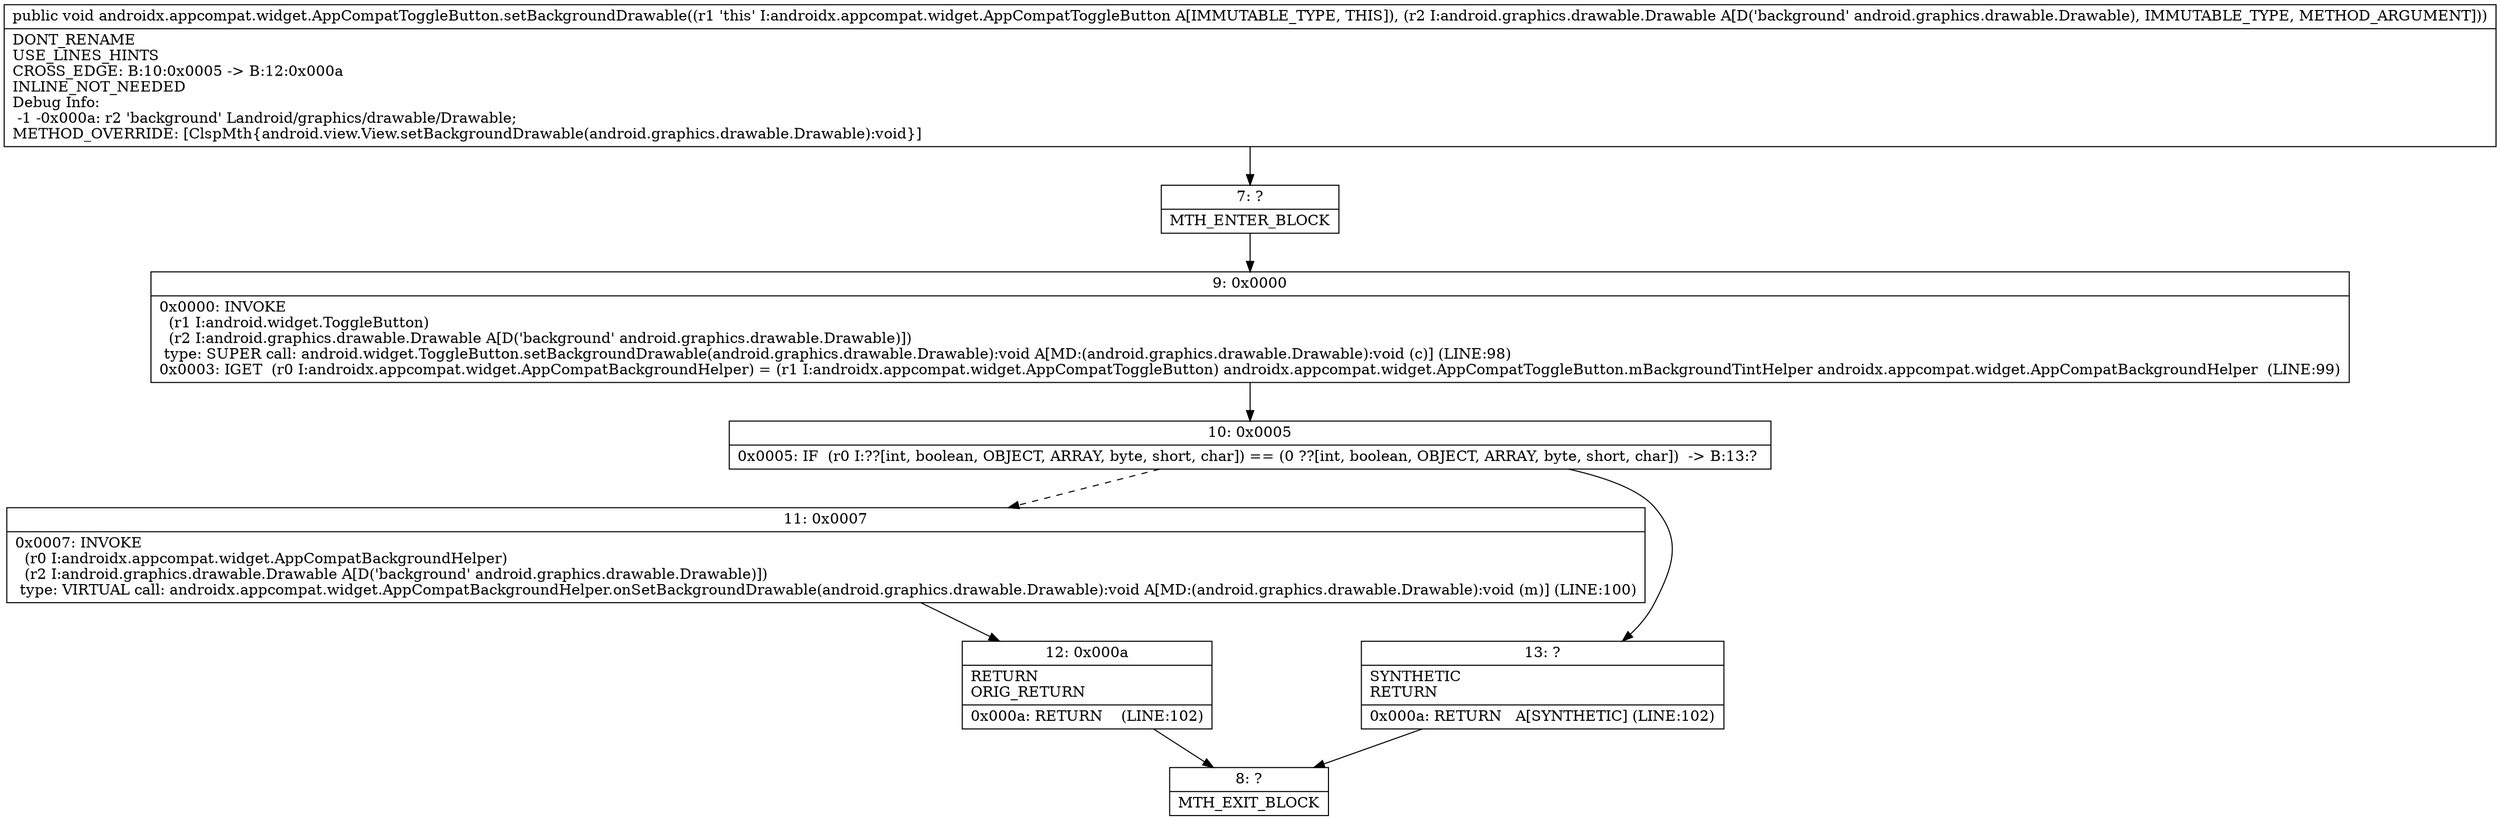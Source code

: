 digraph "CFG forandroidx.appcompat.widget.AppCompatToggleButton.setBackgroundDrawable(Landroid\/graphics\/drawable\/Drawable;)V" {
Node_7 [shape=record,label="{7\:\ ?|MTH_ENTER_BLOCK\l}"];
Node_9 [shape=record,label="{9\:\ 0x0000|0x0000: INVOKE  \l  (r1 I:android.widget.ToggleButton)\l  (r2 I:android.graphics.drawable.Drawable A[D('background' android.graphics.drawable.Drawable)])\l type: SUPER call: android.widget.ToggleButton.setBackgroundDrawable(android.graphics.drawable.Drawable):void A[MD:(android.graphics.drawable.Drawable):void (c)] (LINE:98)\l0x0003: IGET  (r0 I:androidx.appcompat.widget.AppCompatBackgroundHelper) = (r1 I:androidx.appcompat.widget.AppCompatToggleButton) androidx.appcompat.widget.AppCompatToggleButton.mBackgroundTintHelper androidx.appcompat.widget.AppCompatBackgroundHelper  (LINE:99)\l}"];
Node_10 [shape=record,label="{10\:\ 0x0005|0x0005: IF  (r0 I:??[int, boolean, OBJECT, ARRAY, byte, short, char]) == (0 ??[int, boolean, OBJECT, ARRAY, byte, short, char])  \-\> B:13:? \l}"];
Node_11 [shape=record,label="{11\:\ 0x0007|0x0007: INVOKE  \l  (r0 I:androidx.appcompat.widget.AppCompatBackgroundHelper)\l  (r2 I:android.graphics.drawable.Drawable A[D('background' android.graphics.drawable.Drawable)])\l type: VIRTUAL call: androidx.appcompat.widget.AppCompatBackgroundHelper.onSetBackgroundDrawable(android.graphics.drawable.Drawable):void A[MD:(android.graphics.drawable.Drawable):void (m)] (LINE:100)\l}"];
Node_12 [shape=record,label="{12\:\ 0x000a|RETURN\lORIG_RETURN\l|0x000a: RETURN    (LINE:102)\l}"];
Node_8 [shape=record,label="{8\:\ ?|MTH_EXIT_BLOCK\l}"];
Node_13 [shape=record,label="{13\:\ ?|SYNTHETIC\lRETURN\l|0x000a: RETURN   A[SYNTHETIC] (LINE:102)\l}"];
MethodNode[shape=record,label="{public void androidx.appcompat.widget.AppCompatToggleButton.setBackgroundDrawable((r1 'this' I:androidx.appcompat.widget.AppCompatToggleButton A[IMMUTABLE_TYPE, THIS]), (r2 I:android.graphics.drawable.Drawable A[D('background' android.graphics.drawable.Drawable), IMMUTABLE_TYPE, METHOD_ARGUMENT]))  | DONT_RENAME\lUSE_LINES_HINTS\lCROSS_EDGE: B:10:0x0005 \-\> B:12:0x000a\lINLINE_NOT_NEEDED\lDebug Info:\l  \-1 \-0x000a: r2 'background' Landroid\/graphics\/drawable\/Drawable;\lMETHOD_OVERRIDE: [ClspMth\{android.view.View.setBackgroundDrawable(android.graphics.drawable.Drawable):void\}]\l}"];
MethodNode -> Node_7;Node_7 -> Node_9;
Node_9 -> Node_10;
Node_10 -> Node_11[style=dashed];
Node_10 -> Node_13;
Node_11 -> Node_12;
Node_12 -> Node_8;
Node_13 -> Node_8;
}

